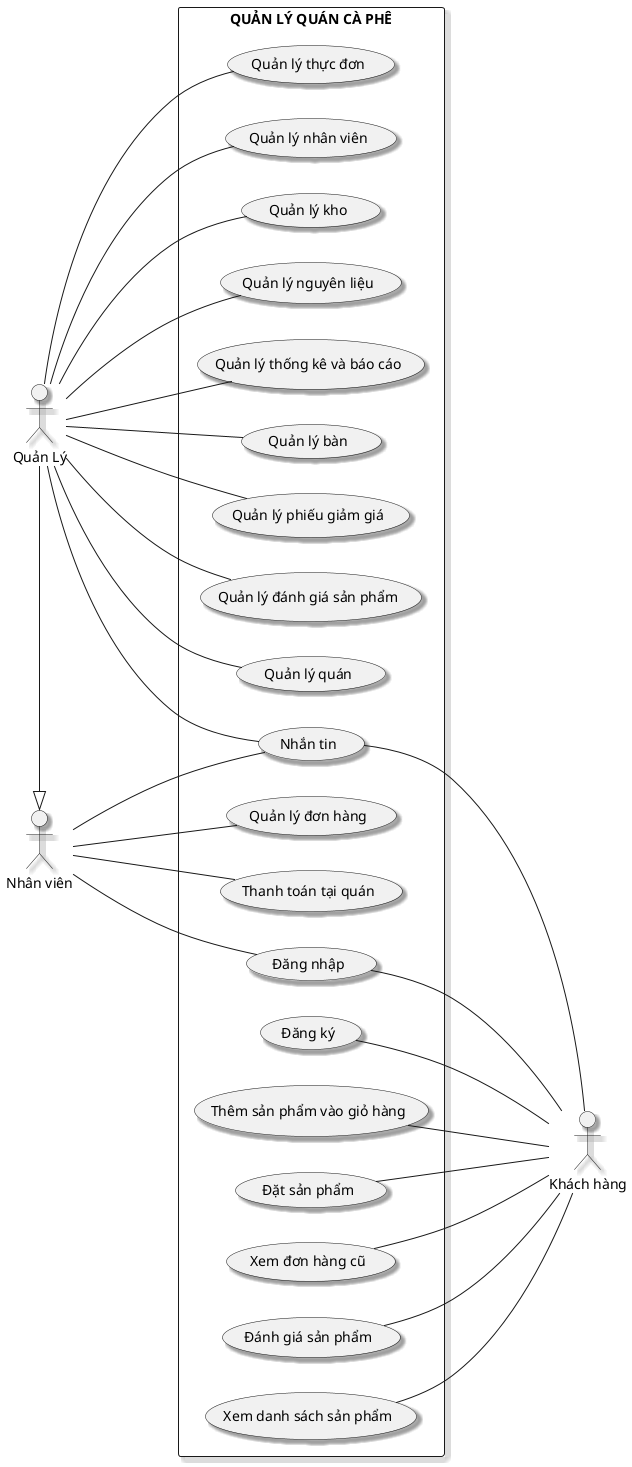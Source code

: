 @startuml QuanLyQuanCaPheUseCase
skinparam monochrome true
skinparam Shadowing true

skinparam rectangleWidth 100
skinparam rectangleHeight 100

left to right direction

actor "Quản Lý" as QL

actor "Nhân viên" as NV
actor "Khách hàng" as KH

rectangle "QUẢN LÝ QUÁN CÀ PHÊ"{

usecase "Quản lý thực đơn" as qltd
usecase "Quản lý nhân viên" as qlnv
usecase "Quản lý kho" as qlk
usecase "Quản lý nguyên liệu" as qlnl
usecase "Quản lý thống kê và báo cáo" as qltkvbc
usecase "Quản lý bàn" as qlb
usecase "Quản lý phiếu giảm giá" as qlpgg
usecase "Quản lý đánh giá sản phẩm" as qldgsp
usecase "Quản lý quán" as qlq
usecase "Nhắn tin" as nt
usecase "Quản lý đơn hàng" as qldh
usecase "Thanh toán tại quán" as tttq
usecase "Đăng nhập" as dn
usecase "Đăng ký" as dk

usecase "Thêm sản phẩm vào giỏ hàng" as tspvgh
usecase "Đặt sản phẩm" as dsp
usecase "Xem đơn hàng cũ" as xdhc
usecase "Đánh giá sản phẩm" as dgsp
usecase "Xem danh sách sản phẩm" as xdssp



}
NV <|-left- QL



QL --- qltd
QL --- qlnv
QL --- qlk
QL --- qlnl
QL --- qltkvbc
QL --- qlb
QL --- qlpgg
QL --- qldgsp
QL --- qlq
QL --- nt
NV --- nt
nt --- KH

NV ---dn
NV --- qldh
NV --- tttq

dn --- KH
dk --- KH
tspvgh ---KH
dsp --- KH
xdhc --- KH
dgsp --- KH
xdssp --- KH


@enduml

